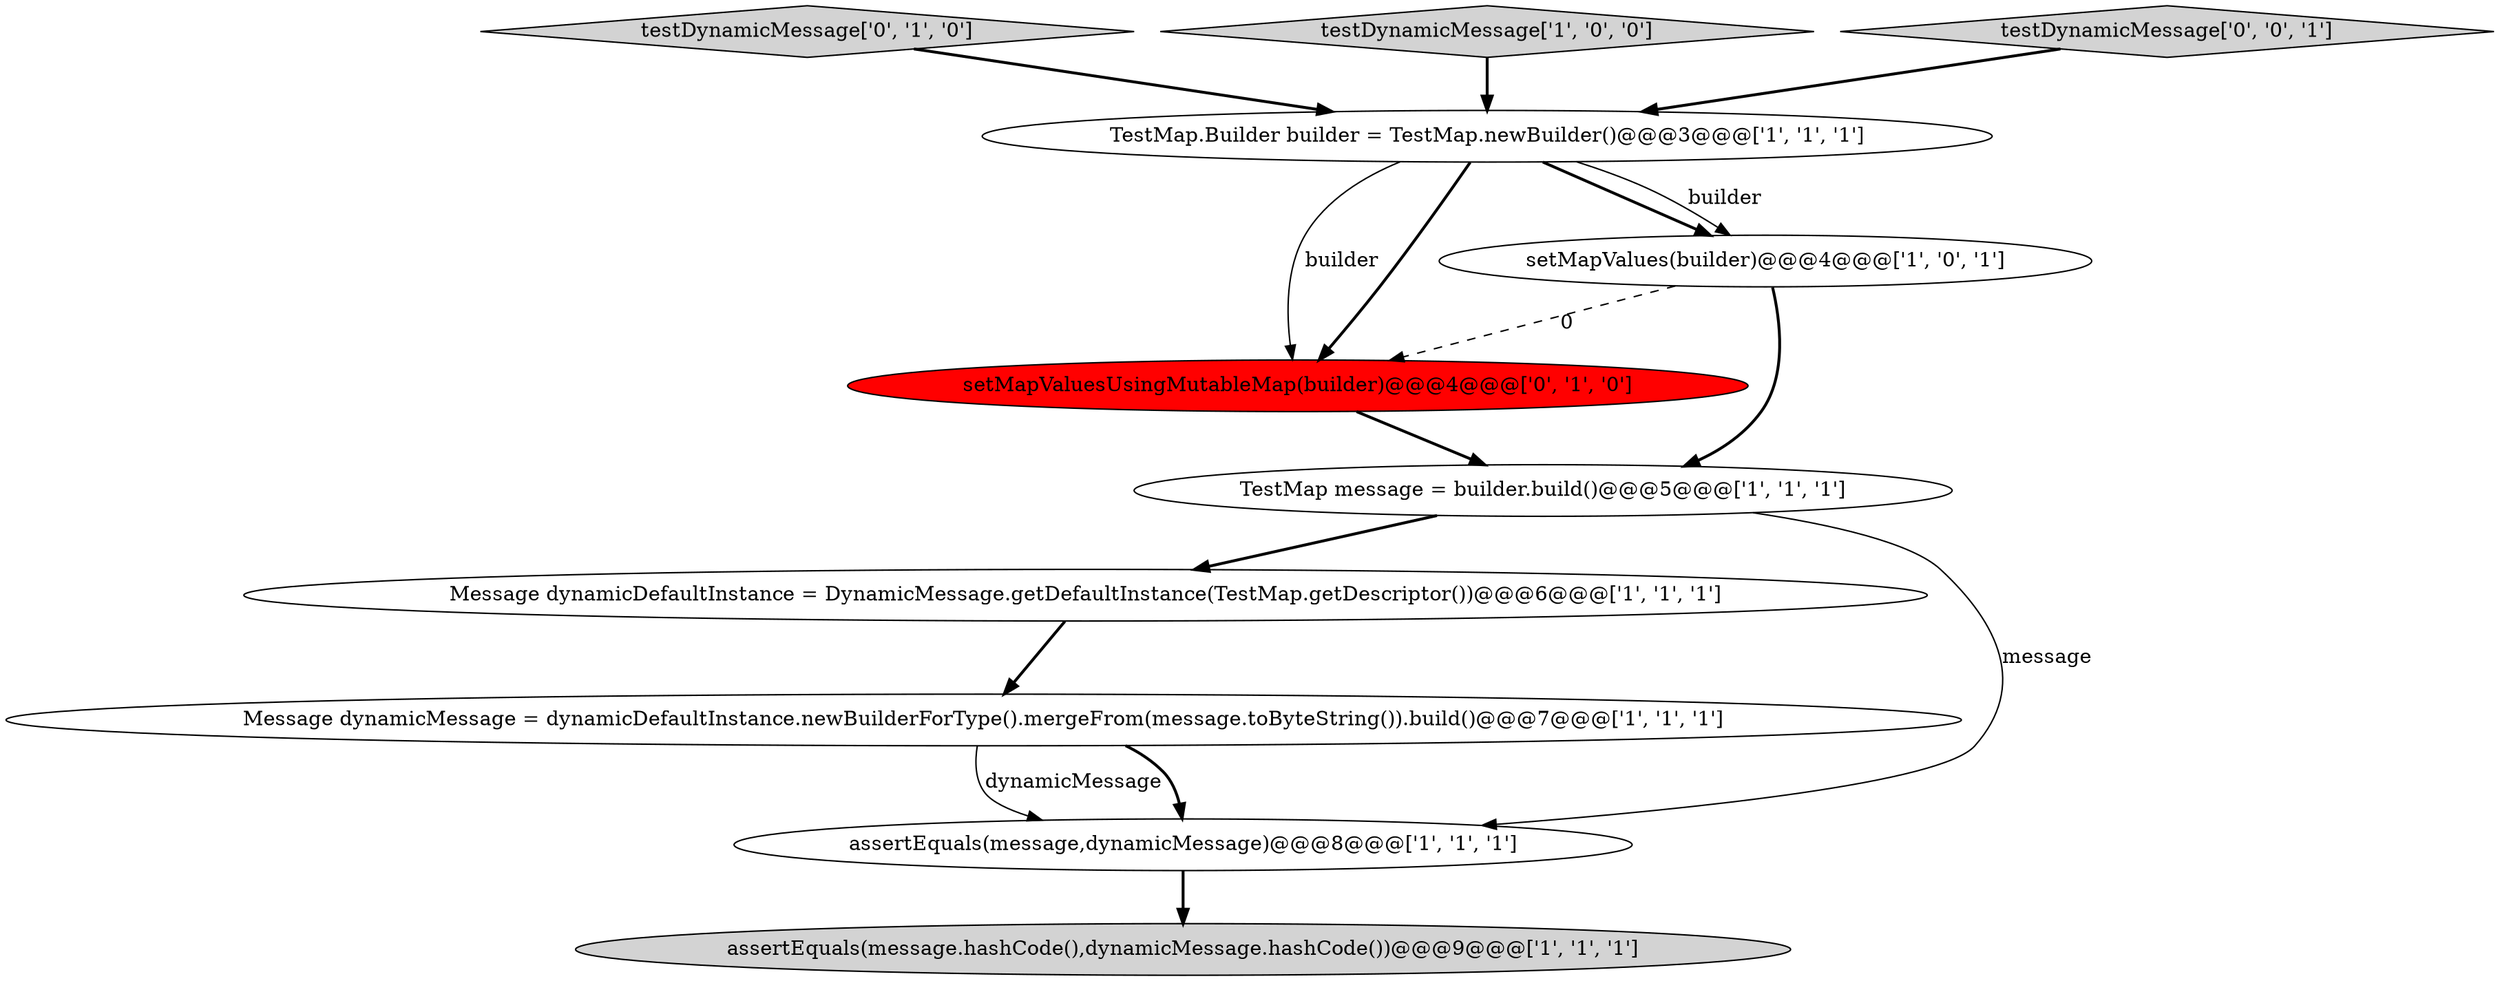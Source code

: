 digraph {
8 [style = filled, label = "testDynamicMessage['0', '1', '0']", fillcolor = lightgray, shape = diamond image = "AAA0AAABBB2BBB"];
2 [style = filled, label = "Message dynamicDefaultInstance = DynamicMessage.getDefaultInstance(TestMap.getDescriptor())@@@6@@@['1', '1', '1']", fillcolor = white, shape = ellipse image = "AAA0AAABBB1BBB"];
5 [style = filled, label = "testDynamicMessage['1', '0', '0']", fillcolor = lightgray, shape = diamond image = "AAA0AAABBB1BBB"];
7 [style = filled, label = "assertEquals(message,dynamicMessage)@@@8@@@['1', '1', '1']", fillcolor = white, shape = ellipse image = "AAA0AAABBB1BBB"];
9 [style = filled, label = "setMapValuesUsingMutableMap(builder)@@@4@@@['0', '1', '0']", fillcolor = red, shape = ellipse image = "AAA1AAABBB2BBB"];
3 [style = filled, label = "Message dynamicMessage = dynamicDefaultInstance.newBuilderForType().mergeFrom(message.toByteString()).build()@@@7@@@['1', '1', '1']", fillcolor = white, shape = ellipse image = "AAA0AAABBB1BBB"];
0 [style = filled, label = "setMapValues(builder)@@@4@@@['1', '0', '1']", fillcolor = white, shape = ellipse image = "AAA0AAABBB1BBB"];
1 [style = filled, label = "assertEquals(message.hashCode(),dynamicMessage.hashCode())@@@9@@@['1', '1', '1']", fillcolor = lightgray, shape = ellipse image = "AAA0AAABBB1BBB"];
4 [style = filled, label = "TestMap message = builder.build()@@@5@@@['1', '1', '1']", fillcolor = white, shape = ellipse image = "AAA0AAABBB1BBB"];
6 [style = filled, label = "TestMap.Builder builder = TestMap.newBuilder()@@@3@@@['1', '1', '1']", fillcolor = white, shape = ellipse image = "AAA0AAABBB1BBB"];
10 [style = filled, label = "testDynamicMessage['0', '0', '1']", fillcolor = lightgray, shape = diamond image = "AAA0AAABBB3BBB"];
4->7 [style = solid, label="message"];
3->7 [style = solid, label="dynamicMessage"];
6->9 [style = solid, label="builder"];
8->6 [style = bold, label=""];
6->0 [style = bold, label=""];
7->1 [style = bold, label=""];
4->2 [style = bold, label=""];
0->9 [style = dashed, label="0"];
5->6 [style = bold, label=""];
6->9 [style = bold, label=""];
9->4 [style = bold, label=""];
3->7 [style = bold, label=""];
0->4 [style = bold, label=""];
10->6 [style = bold, label=""];
6->0 [style = solid, label="builder"];
2->3 [style = bold, label=""];
}
